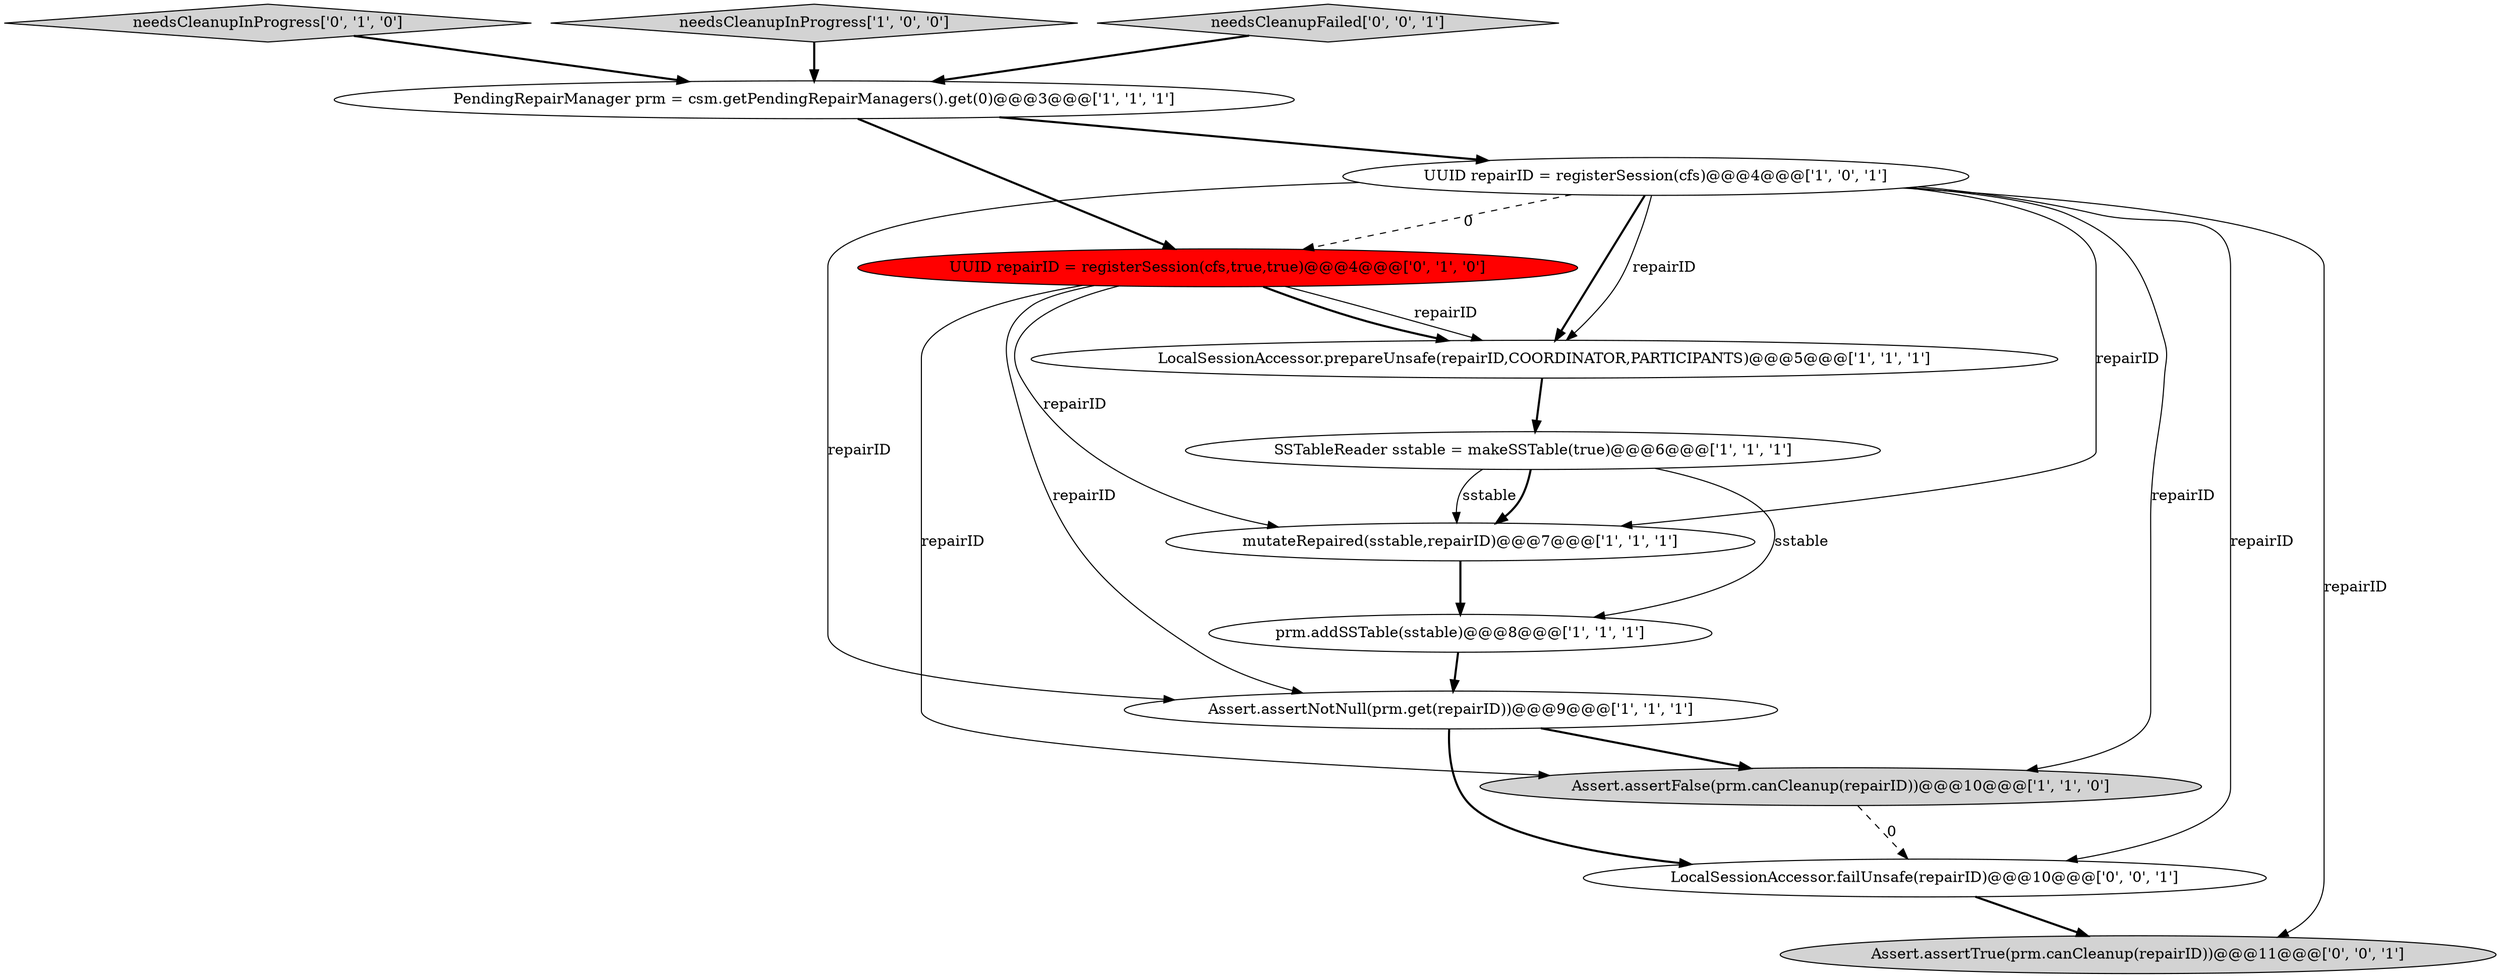 digraph {
10 [style = filled, label = "UUID repairID = registerSession(cfs,true,true)@@@4@@@['0', '1', '0']", fillcolor = red, shape = ellipse image = "AAA1AAABBB2BBB"];
9 [style = filled, label = "needsCleanupInProgress['0', '1', '0']", fillcolor = lightgray, shape = diamond image = "AAA0AAABBB2BBB"];
4 [style = filled, label = "LocalSessionAccessor.prepareUnsafe(repairID,COORDINATOR,PARTICIPANTS)@@@5@@@['1', '1', '1']", fillcolor = white, shape = ellipse image = "AAA0AAABBB1BBB"];
8 [style = filled, label = "SSTableReader sstable = makeSSTable(true)@@@6@@@['1', '1', '1']", fillcolor = white, shape = ellipse image = "AAA0AAABBB1BBB"];
13 [style = filled, label = "LocalSessionAccessor.failUnsafe(repairID)@@@10@@@['0', '0', '1']", fillcolor = white, shape = ellipse image = "AAA0AAABBB3BBB"];
2 [style = filled, label = "mutateRepaired(sstable,repairID)@@@7@@@['1', '1', '1']", fillcolor = white, shape = ellipse image = "AAA0AAABBB1BBB"];
1 [style = filled, label = "prm.addSSTable(sstable)@@@8@@@['1', '1', '1']", fillcolor = white, shape = ellipse image = "AAA0AAABBB1BBB"];
7 [style = filled, label = "Assert.assertNotNull(prm.get(repairID))@@@9@@@['1', '1', '1']", fillcolor = white, shape = ellipse image = "AAA0AAABBB1BBB"];
0 [style = filled, label = "UUID repairID = registerSession(cfs)@@@4@@@['1', '0', '1']", fillcolor = white, shape = ellipse image = "AAA0AAABBB1BBB"];
3 [style = filled, label = "needsCleanupInProgress['1', '0', '0']", fillcolor = lightgray, shape = diamond image = "AAA0AAABBB1BBB"];
5 [style = filled, label = "Assert.assertFalse(prm.canCleanup(repairID))@@@10@@@['1', '1', '0']", fillcolor = lightgray, shape = ellipse image = "AAA0AAABBB1BBB"];
11 [style = filled, label = "needsCleanupFailed['0', '0', '1']", fillcolor = lightgray, shape = diamond image = "AAA0AAABBB3BBB"];
6 [style = filled, label = "PendingRepairManager prm = csm.getPendingRepairManagers().get(0)@@@3@@@['1', '1', '1']", fillcolor = white, shape = ellipse image = "AAA0AAABBB1BBB"];
12 [style = filled, label = "Assert.assertTrue(prm.canCleanup(repairID))@@@11@@@['0', '0', '1']", fillcolor = lightgray, shape = ellipse image = "AAA0AAABBB3BBB"];
7->13 [style = bold, label=""];
5->13 [style = dashed, label="0"];
0->13 [style = solid, label="repairID"];
2->1 [style = bold, label=""];
8->1 [style = solid, label="sstable"];
11->6 [style = bold, label=""];
3->6 [style = bold, label=""];
6->0 [style = bold, label=""];
1->7 [style = bold, label=""];
0->5 [style = solid, label="repairID"];
0->7 [style = solid, label="repairID"];
0->10 [style = dashed, label="0"];
0->2 [style = solid, label="repairID"];
9->6 [style = bold, label=""];
10->5 [style = solid, label="repairID"];
7->5 [style = bold, label=""];
13->12 [style = bold, label=""];
8->2 [style = solid, label="sstable"];
8->2 [style = bold, label=""];
0->4 [style = bold, label=""];
0->4 [style = solid, label="repairID"];
6->10 [style = bold, label=""];
0->12 [style = solid, label="repairID"];
10->4 [style = bold, label=""];
4->8 [style = bold, label=""];
10->4 [style = solid, label="repairID"];
10->2 [style = solid, label="repairID"];
10->7 [style = solid, label="repairID"];
}
